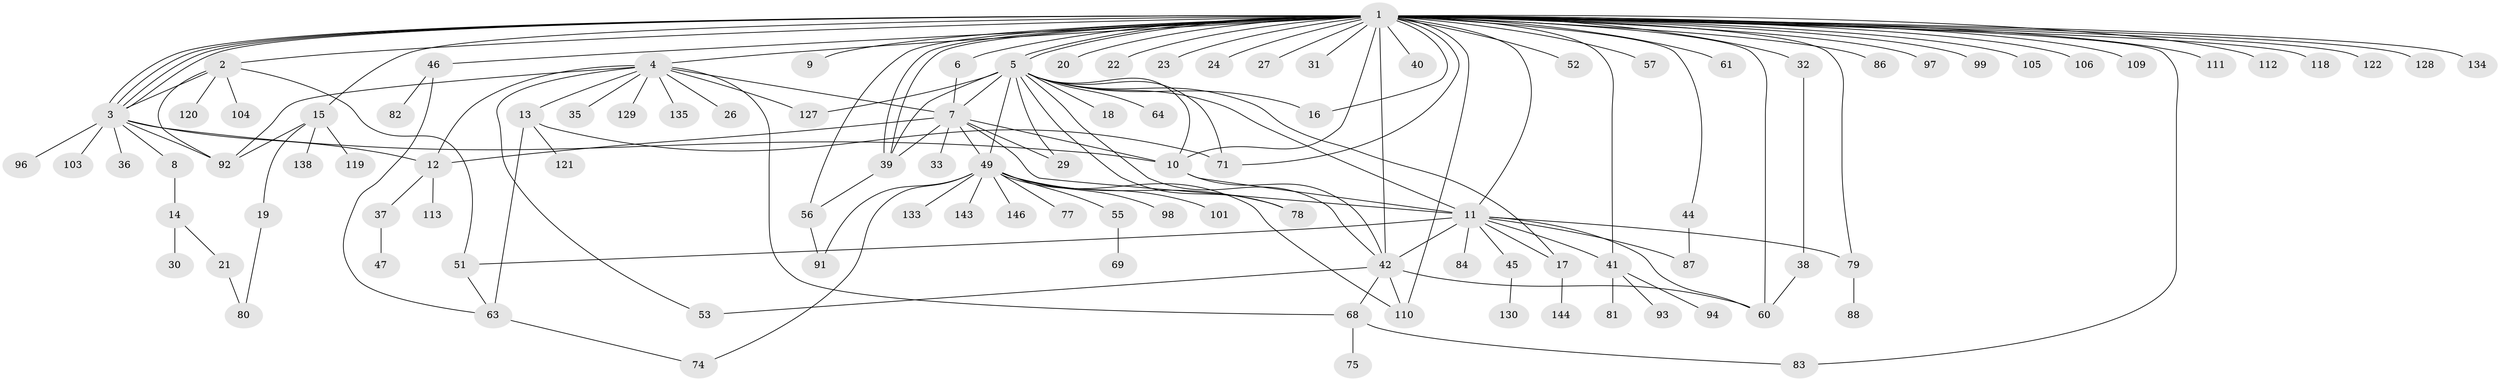 // original degree distribution, {56: 0.006711409395973154, 6: 0.04697986577181208, 12: 0.013422818791946308, 17: 0.006711409395973154, 3: 0.12080536912751678, 11: 0.006711409395973154, 2: 0.20134228187919462, 1: 0.5100671140939598, 5: 0.040268456375838924, 9: 0.006711409395973154, 4: 0.020134228187919462, 8: 0.013422818791946308, 7: 0.006711409395973154}
// Generated by graph-tools (version 1.1) at 2025/18/03/04/25 18:18:10]
// undirected, 104 vertices, 153 edges
graph export_dot {
graph [start="1"]
  node [color=gray90,style=filled];
  1;
  2;
  3;
  4;
  5;
  6 [super="+131"];
  7 [super="+54+50+90+100+102"];
  8;
  9;
  10 [super="+125"];
  11 [super="+34+58+70+76+28"];
  12;
  13;
  14 [super="+25"];
  15;
  16;
  17;
  18;
  19;
  20;
  21;
  22;
  23;
  24;
  26;
  27;
  29 [super="+62"];
  30;
  31;
  32;
  33;
  35;
  36;
  37;
  38;
  39;
  40;
  41;
  42 [super="+73+59+48+66"];
  44;
  45;
  46 [super="+117"];
  47;
  49 [super="+72"];
  51 [super="+116"];
  52;
  53;
  55 [super="+89"];
  56 [super="+95+67"];
  57;
  60 [super="+85+65"];
  61;
  63 [super="+107+115"];
  64;
  68 [super="+136"];
  69;
  71;
  74 [super="+126"];
  75;
  77;
  78;
  79;
  80;
  81;
  82;
  83 [super="+147"];
  84;
  86;
  87;
  88;
  91 [super="+142"];
  92 [super="+124"];
  93;
  94;
  96;
  97;
  98;
  99;
  101;
  103;
  104;
  105;
  106;
  109;
  110 [super="+123"];
  111;
  112;
  113;
  118;
  119;
  120;
  121;
  122;
  127;
  128;
  129 [super="+141"];
  130;
  133;
  134;
  135;
  138 [super="+149"];
  143;
  144;
  146;
  1 -- 2;
  1 -- 3;
  1 -- 3;
  1 -- 3;
  1 -- 3;
  1 -- 4;
  1 -- 5;
  1 -- 5;
  1 -- 6;
  1 -- 9;
  1 -- 10 [weight=2];
  1 -- 11 [weight=2];
  1 -- 15;
  1 -- 16;
  1 -- 20;
  1 -- 22;
  1 -- 23;
  1 -- 24;
  1 -- 27;
  1 -- 31;
  1 -- 32;
  1 -- 39;
  1 -- 39;
  1 -- 40;
  1 -- 41;
  1 -- 42 [weight=4];
  1 -- 44;
  1 -- 46;
  1 -- 52;
  1 -- 56 [weight=3];
  1 -- 57;
  1 -- 60;
  1 -- 61;
  1 -- 71;
  1 -- 79;
  1 -- 86;
  1 -- 97;
  1 -- 99;
  1 -- 105;
  1 -- 106;
  1 -- 109;
  1 -- 110;
  1 -- 111;
  1 -- 112;
  1 -- 118;
  1 -- 122;
  1 -- 128;
  1 -- 134;
  1 -- 83;
  2 -- 3;
  2 -- 104;
  2 -- 120;
  2 -- 92;
  2 -- 51;
  3 -- 8;
  3 -- 10;
  3 -- 12;
  3 -- 36;
  3 -- 92;
  3 -- 96;
  3 -- 103;
  4 -- 12;
  4 -- 13;
  4 -- 26;
  4 -- 35;
  4 -- 53;
  4 -- 68;
  4 -- 127;
  4 -- 129;
  4 -- 135;
  4 -- 92;
  4 -- 7;
  5 -- 10;
  5 -- 16;
  5 -- 17;
  5 -- 18;
  5 -- 29;
  5 -- 39;
  5 -- 49;
  5 -- 64;
  5 -- 71;
  5 -- 78;
  5 -- 127;
  5 -- 7;
  5 -- 11;
  5 -- 42;
  6 -- 7;
  7 -- 12;
  7 -- 33;
  7 -- 39 [weight=2];
  7 -- 11;
  7 -- 29;
  7 -- 10;
  7 -- 49;
  8 -- 14;
  10 -- 42;
  10 -- 11;
  11 -- 17;
  11 -- 60;
  11 -- 79;
  11 -- 51;
  11 -- 87;
  11 -- 84;
  11 -- 42;
  11 -- 41;
  11 -- 45;
  12 -- 37;
  12 -- 113;
  13 -- 63;
  13 -- 71;
  13 -- 121;
  14 -- 21;
  14 -- 30;
  15 -- 19;
  15 -- 92;
  15 -- 119;
  15 -- 138;
  17 -- 144;
  19 -- 80;
  21 -- 80;
  32 -- 38;
  37 -- 47;
  38 -- 60;
  39 -- 56;
  41 -- 81;
  41 -- 93;
  41 -- 94;
  42 -- 68;
  42 -- 53;
  42 -- 60;
  42 -- 110;
  44 -- 87;
  45 -- 130;
  46 -- 63;
  46 -- 82;
  49 -- 55;
  49 -- 74;
  49 -- 91;
  49 -- 101;
  49 -- 146;
  49 -- 98;
  49 -- 133;
  49 -- 77;
  49 -- 110;
  49 -- 78;
  49 -- 143;
  51 -- 63;
  55 -- 69;
  56 -- 91;
  63 -- 74;
  68 -- 75;
  68 -- 83;
  79 -- 88;
}
